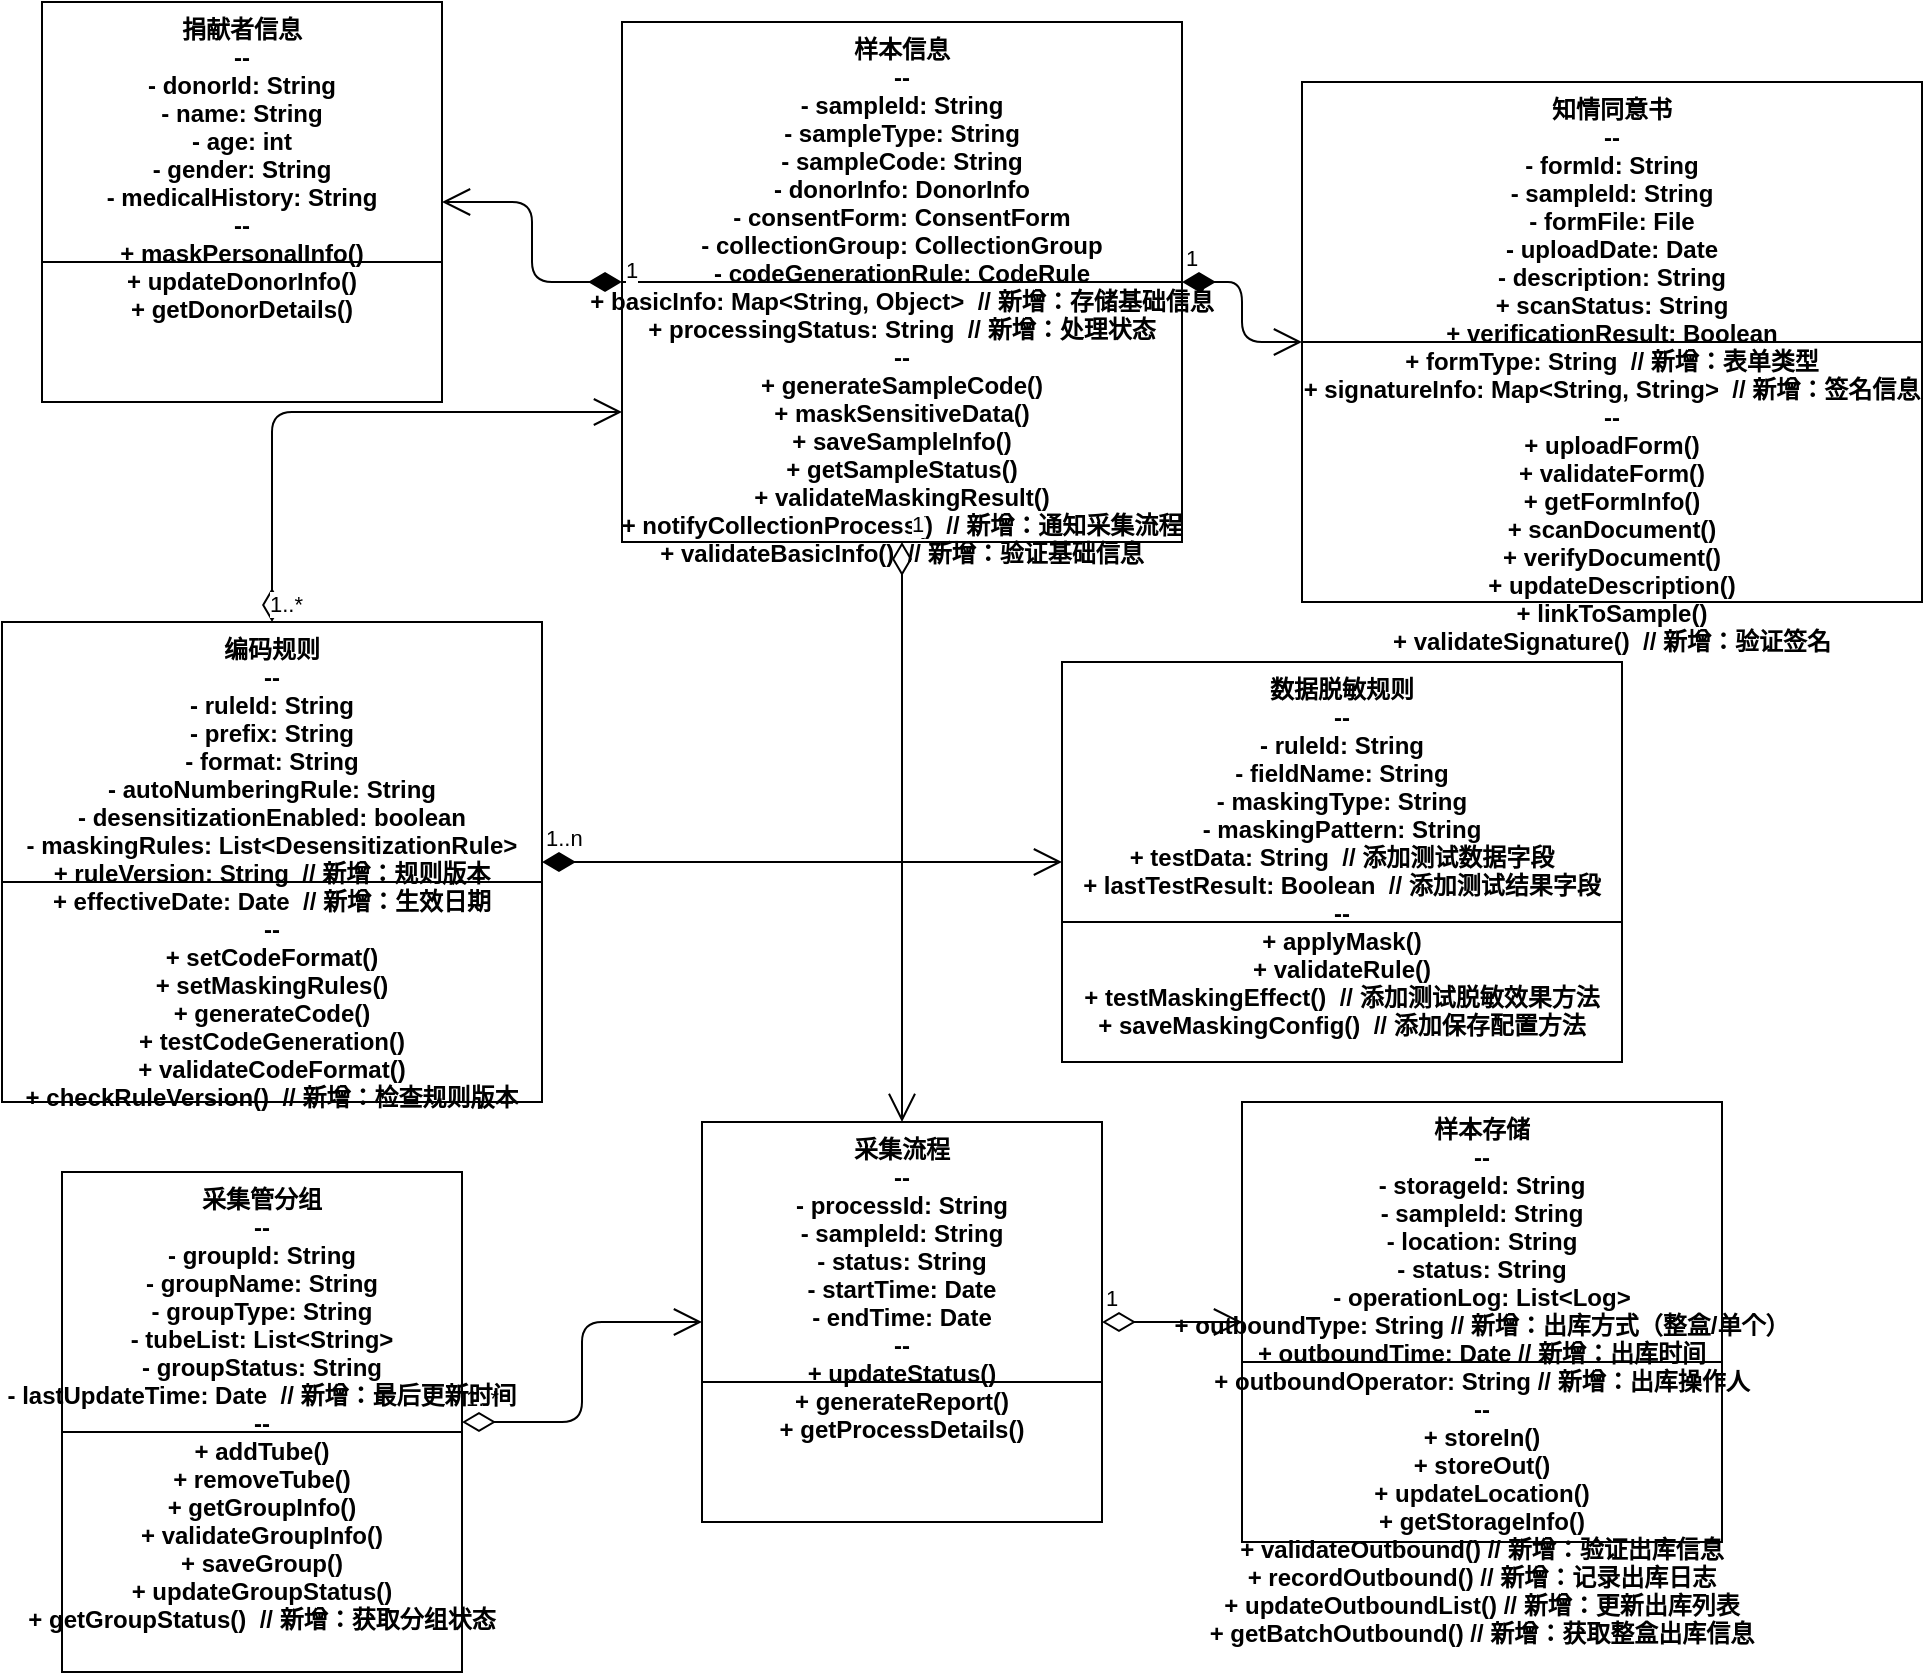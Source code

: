 <mxfile>
    <diagram id="sample-class-diagram" name="样本信息管理系统类图">
        <mxGraphModel dx="2233" dy="890" grid="1" gridSize="10" guides="1" tooltips="1" connect="1" arrows="1" fold="1" page="1" pageScale="1" pageWidth="827" pageHeight="1169" math="0" shadow="0">
            <root>
                <mxCell id="0"/>
                <mxCell id="1" parent="0"/>
                <mxCell id="SampleInfo" value="样本信息&#10;--&#10;- sampleId: String&#10;- sampleType: String&#10;- sampleCode: String&#10;- donorInfo: DonorInfo&#10;- consentForm: ConsentForm&#10;- collectionGroup: CollectionGroup&#10;- codeGenerationRule: CodeRule&#10;+ basicInfo: Map&lt;String, Object&gt;  // 新增：存储基础信息&#10;+ processingStatus: String  // 新增：处理状态&#10;--&#10;+ generateSampleCode()&#10;+ maskSensitiveData()&#10;+ saveSampleInfo()&#10;+ getSampleStatus()&#10;+ validateMaskingResult()&#10;+ notifyCollectionProcess()  // 新增：通知采集流程&#10;+ validateBasicInfo()  // 新增：验证基础信息" style="swimlane;fontStyle=1;align=center;verticalAlign=top;childLayout=stackLayout;horizontal=1;startSize=130;horizontalStack=0;resizeParent=1;resizeParentMax=0;resizeLast=0;collapsible=1;marginBottom=0;" parent="1" vertex="1">
                    <mxGeometry x="260" y="10" width="280" height="260" as="geometry"/>
                </mxCell>
                <mxCell id="DonorInfo" value="捐献者信息&#10;--&#10;- donorId: String&#10;- name: String&#10;- age: int&#10;- gender: String&#10;- medicalHistory: String&#10;--&#10;+ maskPersonalInfo()&#10;+ updateDonorInfo()&#10;+ getDonorDetails()" style="swimlane;fontStyle=1;align=center;verticalAlign=top;childLayout=stackLayout;horizontal=1;startSize=130;horizontalStack=0;resizeParent=1;resizeParentMax=0;resizeLast=0;collapsible=1;marginBottom=0;" parent="1" vertex="1">
                    <mxGeometry x="-30" width="200" height="200" as="geometry"/>
                </mxCell>
                <mxCell id="ConsentForm" value="知情同意书&#10;--&#10;- formId: String&#10;- sampleId: String&#10;- formFile: File&#10;- uploadDate: Date&#10;- description: String&#10;+ scanStatus: String&#10;+ verificationResult: Boolean&#10;+ formType: String  // 新增：表单类型&#10;+ signatureInfo: Map&lt;String, String&gt;  // 新增：签名信息&#10;--&#10;+ uploadForm()&#10;+ validateForm()&#10;+ getFormInfo()&#10;+ scanDocument()&#10;+ verifyDocument()&#10;+ updateDescription()&#10;+ linkToSample()&#10;+ validateSignature()  // 新增：验证签名" style="swimlane;fontStyle=1;align=center;verticalAlign=top;childLayout=stackLayout;horizontal=1;startSize=130;horizontalStack=0;resizeParent=1;resizeParentMax=0;resizeLast=0;collapsible=1;marginBottom=0;" parent="1" vertex="1">
                    <mxGeometry x="600" y="40" width="310" height="260" as="geometry"/>
                </mxCell>
                <mxCell id="CollectionProcess" value="采集流程&#10;--&#10;- processId: String&#10;- sampleId: String&#10;- status: String&#10;- startTime: Date&#10;- endTime: Date&#10;--&#10;+ updateStatus()&#10;+ generateReport()&#10;+ getProcessDetails()" style="swimlane;fontStyle=1;align=center;verticalAlign=top;childLayout=stackLayout;horizontal=1;startSize=130;horizontalStack=0;resizeParent=1;resizeParentMax=0;resizeLast=0;collapsible=1;marginBottom=0;" parent="1" vertex="1">
                    <mxGeometry x="300" y="560" width="200" height="200" as="geometry"/>
                </mxCell>
                <mxCell id="SampleStorage" value="样本存储&#10;--&#10;- storageId: String&#10;- sampleId: String&#10;- location: String&#10;- status: String&#10;- operationLog: List&lt;Log&gt;&#10;+ outboundType: String  // 新增：出库方式（整盒/单个）&#10;+ outboundTime: Date  // 新增：出库时间&#10;+ outboundOperator: String  // 新增：出库操作人&#10;--&#10;+ storeIn()&#10;+ storeOut()&#10;+ updateLocation()&#10;+ getStorageInfo()&#10;+ validateOutbound()  // 新增：验证出库信息&#10;+ recordOutbound()  // 新增：记录出库日志&#10;+ updateOutboundList()  // 新增：更新出库列表&#10;+ getBatchOutbound()  // 新增：获取整盒出库信息" style="swimlane;fontStyle=1;align=center;verticalAlign=top;childLayout=stackLayout;horizontal=1;startSize=130;horizontalStack=0;resizeParent=1;resizeParentMax=0;resizeLast=0;collapsible=1;marginBottom=0;" parent="1" vertex="1">
                    <mxGeometry x="570" y="550" width="240" height="220" as="geometry"/>
                </mxCell>
                <mxCell id="CodeRule" value="编码规则&#10;--&#10;- ruleId: String&#10;- prefix: String&#10;- format: String&#10;- autoNumberingRule: String&#10;- desensitizationEnabled: boolean&#10;- maskingRules: List&lt;DesensitizationRule&gt;&#10;+ ruleVersion: String  // 新增：规则版本&#10;+ effectiveDate: Date  // 新增：生效日期&#10;--&#10;+ setCodeFormat()&#10;+ setMaskingRules()&#10;+ generateCode()&#10;+ testCodeGeneration()&#10;+ validateCodeFormat()&#10;+ checkRuleVersion()  // 新增：检查规则版本" style="swimlane;fontStyle=1;align=center;verticalAlign=top;childLayout=stackLayout;horizontal=1;startSize=130;horizontalStack=0;resizeParent=1;resizeParentMax=0;resizeLast=0;collapsible=1;marginBottom=0;" parent="1" vertex="1">
                    <mxGeometry x="-50" y="310" width="270" height="240" as="geometry"/>
                </mxCell>
                <mxCell id="DesensitizationRule" value="数据脱敏规则&#10;--&#10;- ruleId: String&#10;- fieldName: String&#10;- maskingType: String&#10;- maskingPattern: String&#10;+ testData: String  // 添加测试数据字段&#10;+ lastTestResult: Boolean  // 添加测试结果字段&#10;--&#10;+ applyMask()&#10;+ validateRule()&#10;+ testMaskingEffect()  // 添加测试脱敏效果方法&#10;+ saveMaskingConfig()  // 添加保存配置方法" style="swimlane;fontStyle=1;align=center;verticalAlign=top;childLayout=stackLayout;horizontal=1;startSize=130;horizontalStack=0;resizeParent=1;resizeParentMax=0;resizeLast=0;collapsible=1;marginBottom=0;" parent="1" vertex="1">
                    <mxGeometry x="480" y="330" width="280" height="200" as="geometry"/>
                </mxCell>
                <mxCell id="rel7" value="1..n" style="endArrow=open;html=1;endSize=12;startArrow=diamondThin;startSize=14;startFill=1;edgeStyle=orthogonalEdgeStyle;align=left;verticalAlign=bottom;exitX=1;exitY=0.5;exitDx=0;exitDy=0;entryX=0;entryY=0.5;entryDx=0;entryDy=0;" parent="1" source="CodeRule" target="DesensitizationRule" edge="1">
                    <mxGeometry x="-1" y="3" relative="1" as="geometry"/>
                </mxCell>
                <mxCell id="rel1" value="1" style="endArrow=open;html=1;endSize=12;startArrow=diamondThin;startSize=14;startFill=1;edgeStyle=orthogonalEdgeStyle;align=left;verticalAlign=bottom;exitX=0;exitY=0.5;exitDx=0;exitDy=0;entryX=1;entryY=0.5;entryDx=0;entryDy=0;" parent="1" source="SampleInfo" target="DonorInfo" edge="1">
                    <mxGeometry x="-1" y="3" relative="1" as="geometry"/>
                </mxCell>
                <mxCell id="rel2" value="1" style="endArrow=open;html=1;endSize=12;startArrow=diamondThin;startSize=14;startFill=1;edgeStyle=orthogonalEdgeStyle;align=left;verticalAlign=bottom;exitX=1;exitY=0.5;exitDx=0;exitDy=0;entryX=0;entryY=0.5;entryDx=0;entryDy=0;" parent="1" source="SampleInfo" target="ConsentForm" edge="1">
                    <mxGeometry x="-1" y="3" relative="1" as="geometry"/>
                </mxCell>
                <mxCell id="rel3" value="1" style="endArrow=open;html=1;endSize=12;startArrow=diamondThin;startSize=14;startFill=0;edgeStyle=orthogonalEdgeStyle;align=left;verticalAlign=bottom;exitX=0.5;exitY=1;exitDx=0;exitDy=0;entryX=0.5;entryY=0;entryDx=0;entryDy=0;" parent="1" source="SampleInfo" target="CollectionProcess" edge="1">
                    <mxGeometry x="-1" y="3" relative="1" as="geometry"/>
                </mxCell>
                <mxCell id="rel4" value="1..*" style="endArrow=open;html=1;endSize=12;startArrow=diamondThin;startSize=14;startFill=0;edgeStyle=orthogonalEdgeStyle;align=left;verticalAlign=bottom;exitX=1;exitY=0.5;exitDx=0;exitDy=0;entryX=0;entryY=0.5;entryDx=0;entryDy=0;" parent="1" source="CollectionGroup" target="CollectionProcess" edge="1">
                    <mxGeometry x="-1" y="3" relative="1" as="geometry"/>
                </mxCell>
                <mxCell id="rel5" value="1" style="endArrow=open;html=1;endSize=12;startArrow=diamondThin;startSize=14;startFill=0;edgeStyle=orthogonalEdgeStyle;align=left;verticalAlign=bottom;exitX=1;exitY=0.5;exitDx=0;exitDy=0;entryX=0;entryY=0.5;entryDx=0;entryDy=0;" parent="1" source="CollectionProcess" target="SampleStorage" edge="1">
                    <mxGeometry x="-1" y="3" relative="1" as="geometry"/>
                </mxCell>
                <mxCell id="rel6" value="1..*" style="endArrow=open;html=1;endSize=12;startArrow=diamondThin;startSize=14;startFill=0;edgeStyle=orthogonalEdgeStyle;align=left;verticalAlign=bottom;exitX=0.5;exitY=0;exitDx=0;exitDy=0;entryX=0;entryY=0.75;entryDx=0;entryDy=0;" parent="1" source="CodeRule" target="SampleInfo" edge="1">
                    <mxGeometry x="-1" y="3" relative="1" as="geometry"/>
                </mxCell>
                <mxCell id="CollectionGroup" value="采集管分组&#10;--&#10;- groupId: String&#10;- groupName: String&#10;- groupType: String&#10;- tubeList: List&lt;String&gt;&#10;- groupStatus: String&#10;- lastUpdateTime: Date  // 新增：最后更新时间&#10;--&#10;+ addTube()&#10;+ removeTube()&#10;+ getGroupInfo()&#10;+ validateGroupInfo()&#10;+ saveGroup()&#10;+ updateGroupStatus()&#10;+ getGroupStatus()  // 新增：获取分组状态" style="swimlane;fontStyle=1;align=center;verticalAlign=top;childLayout=stackLayout;horizontal=1;startSize=130;horizontalStack=0;resizeParent=1;resizeParentMax=0;resizeLast=0;collapsible=1;marginBottom=0;" parent="1" vertex="1">
                    <mxGeometry x="-20" y="585" width="200" height="250" as="geometry"/>
                </mxCell>
            </root>
        </mxGraphModel>
    </diagram>
</mxfile>